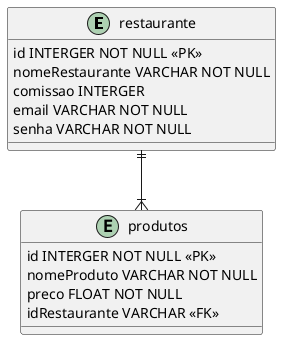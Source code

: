 @startuml Banco de Dados

entity restaurante{
    id INTERGER NOT NULL <<PK>>
    nomeRestaurante VARCHAR NOT NULL
    comissao INTERGER
    email VARCHAR NOT NULL
    senha VARCHAR NOT NULL
}

entity produtos{
    id INTERGER NOT NULL <<PK>>
    nomeProduto VARCHAR NOT NULL 
    preco FLOAT NOT NULL
    idRestaurante VARCHAR <<FK>>
}

restaurante ||--|{ produtos

@enduml